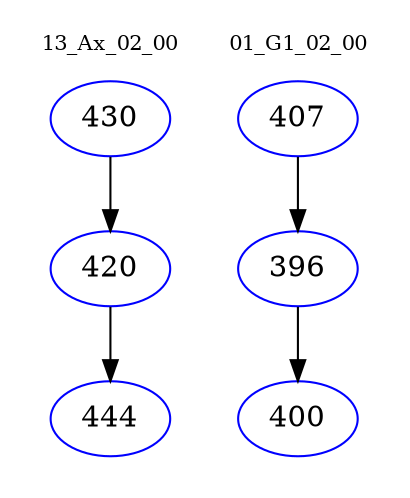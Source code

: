 digraph{
subgraph cluster_0 {
color = white
label = "13_Ax_02_00";
fontsize=10;
T0_430 [label="430", color="blue"]
T0_430 -> T0_420 [color="black"]
T0_420 [label="420", color="blue"]
T0_420 -> T0_444 [color="black"]
T0_444 [label="444", color="blue"]
}
subgraph cluster_1 {
color = white
label = "01_G1_02_00";
fontsize=10;
T1_407 [label="407", color="blue"]
T1_407 -> T1_396 [color="black"]
T1_396 [label="396", color="blue"]
T1_396 -> T1_400 [color="black"]
T1_400 [label="400", color="blue"]
}
}

